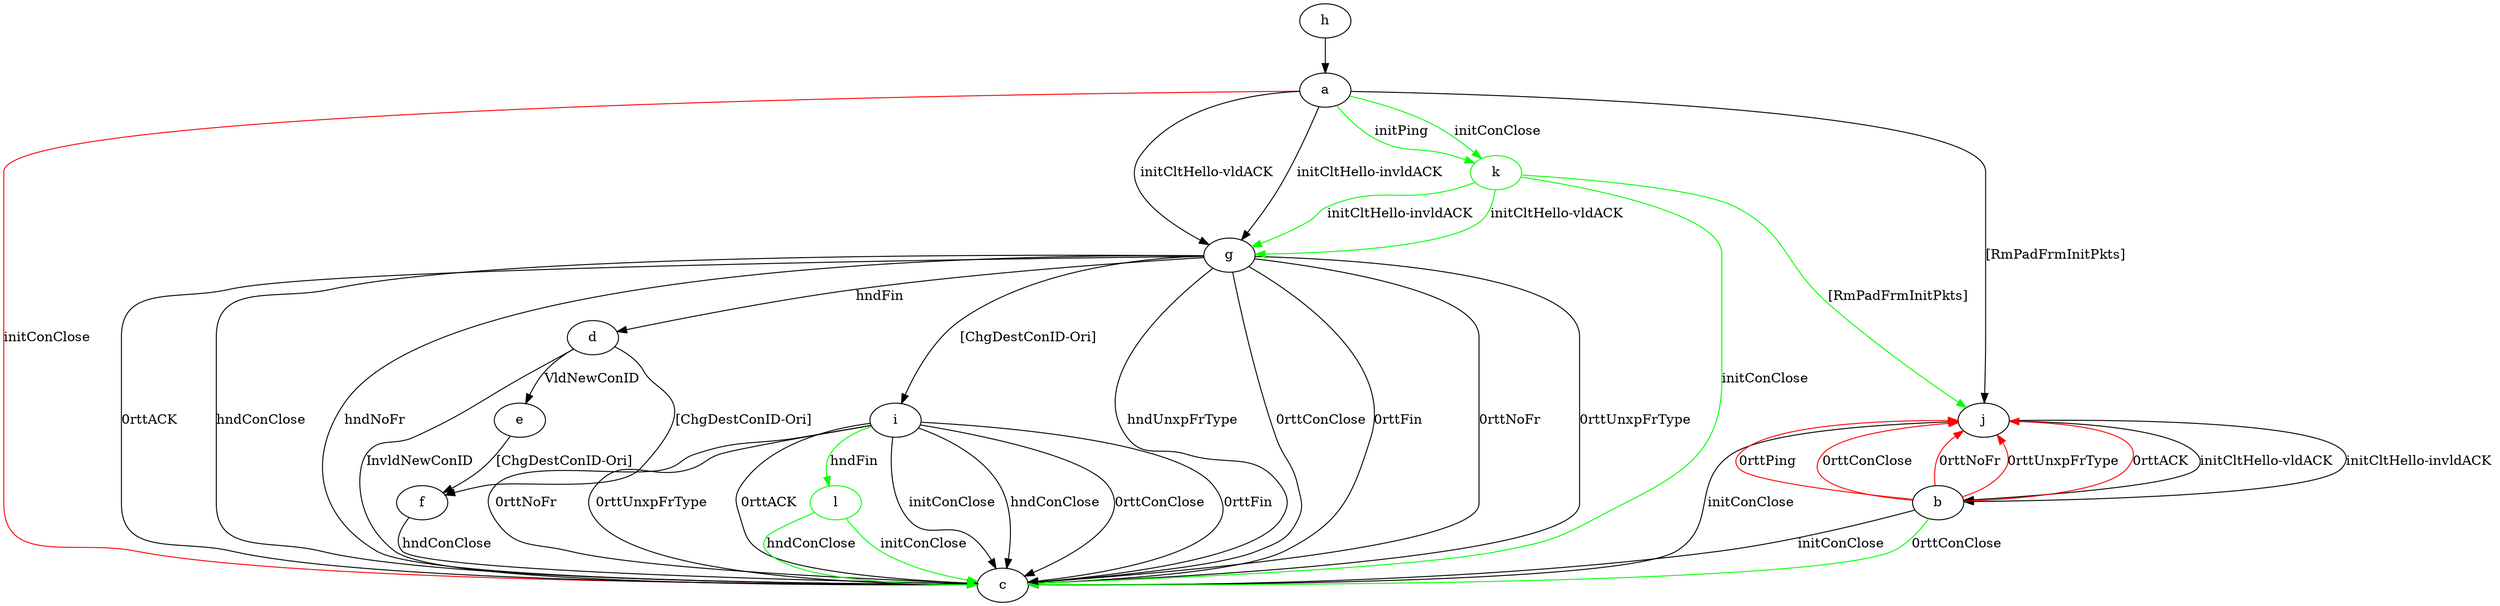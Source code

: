 digraph "" {
	a -> c	[key=0,
		color=red,
		label="initConClose "];
	a -> g	[key=0,
		label="initCltHello-vldACK "];
	a -> g	[key=1,
		label="initCltHello-invldACK "];
	a -> j	[key=0,
		label="[RmPadFrmInitPkts] "];
	k	[color=green];
	a -> k	[key=0,
		color=green,
		label="initPing "];
	a -> k	[key=1,
		color=green,
		label="initConClose "];
	b -> c	[key=0,
		label="initConClose "];
	b -> c	[key=1,
		color=green,
		label="0rttConClose "];
	b -> j	[key=0,
		color=red,
		label="0rttPing "];
	b -> j	[key=1,
		color=red,
		label="0rttConClose "];
	b -> j	[key=2,
		color=red,
		label="0rttNoFr "];
	b -> j	[key=3,
		color=red,
		label="0rttUnxpFrType "];
	b -> j	[key=4,
		color=red,
		label="0rttACK "];
	d -> c	[key=0,
		label="InvldNewConID "];
	d -> e	[key=0,
		label="VldNewConID "];
	d -> f	[key=0,
		label="[ChgDestConID-Ori] "];
	e -> f	[key=0,
		label="[ChgDestConID-Ori] "];
	f -> c	[key=0,
		label="hndConClose "];
	g -> c	[key=0,
		label="hndConClose "];
	g -> c	[key=1,
		label="hndNoFr "];
	g -> c	[key=2,
		label="hndUnxpFrType "];
	g -> c	[key=3,
		label="0rttConClose "];
	g -> c	[key=4,
		label="0rttFin "];
	g -> c	[key=5,
		label="0rttNoFr "];
	g -> c	[key=6,
		label="0rttUnxpFrType "];
	g -> c	[key=7,
		label="0rttACK "];
	g -> d	[key=0,
		label="hndFin "];
	g -> i	[key=0,
		label="[ChgDestConID-Ori] "];
	h -> a	[key=0];
	i -> c	[key=0,
		label="initConClose "];
	i -> c	[key=1,
		label="hndConClose "];
	i -> c	[key=2,
		label="0rttConClose "];
	i -> c	[key=3,
		label="0rttFin "];
	i -> c	[key=4,
		label="0rttNoFr "];
	i -> c	[key=5,
		label="0rttUnxpFrType "];
	i -> c	[key=6,
		label="0rttACK "];
	l	[color=green];
	i -> l	[key=0,
		color=green,
		label="hndFin "];
	j -> b	[key=0,
		label="initCltHello-vldACK "];
	j -> b	[key=1,
		label="initCltHello-invldACK "];
	j -> c	[key=0,
		label="initConClose "];
	k -> c	[key=0,
		color=green,
		label="initConClose "];
	k -> g	[key=0,
		color=green,
		label="initCltHello-vldACK "];
	k -> g	[key=1,
		color=green,
		label="initCltHello-invldACK "];
	k -> j	[key=0,
		color=green,
		label="[RmPadFrmInitPkts] "];
	l -> c	[key=0,
		color=green,
		label="initConClose "];
	l -> c	[key=1,
		color=green,
		label="hndConClose "];
}
